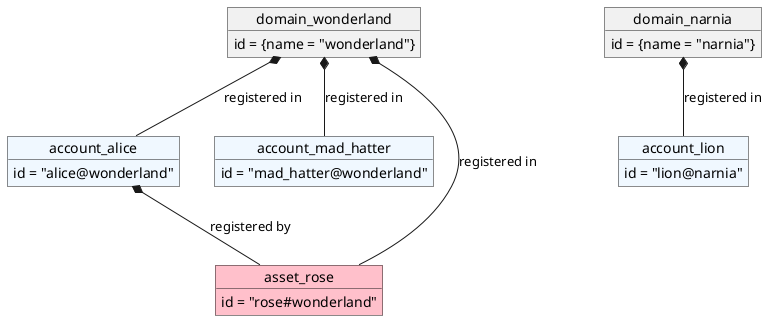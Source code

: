 @startuml

object domain_wonderland {
  id = {name = "wonderland"}
}
object account_alice #aliceblue {
  id = "alice@wonderland"
}
object account_mad_hatter #aliceblue {
  id = "mad_hatter@wonderland"
}

object asset_rose #pink {
  id = "rose#wonderland"
}

domain_wonderland *-- account_alice : registered in
domain_wonderland *-- asset_rose : registered in
account_alice *-- asset_rose : registered by
domain_wonderland *-- account_mad_hatter : registered in

object domain_narnia {
  id = {name = "narnia"}
}

object account_lion #aliceblue {
  id = "lion@narnia"
}

domain_narnia *-- account_lion : registered in

@enduml